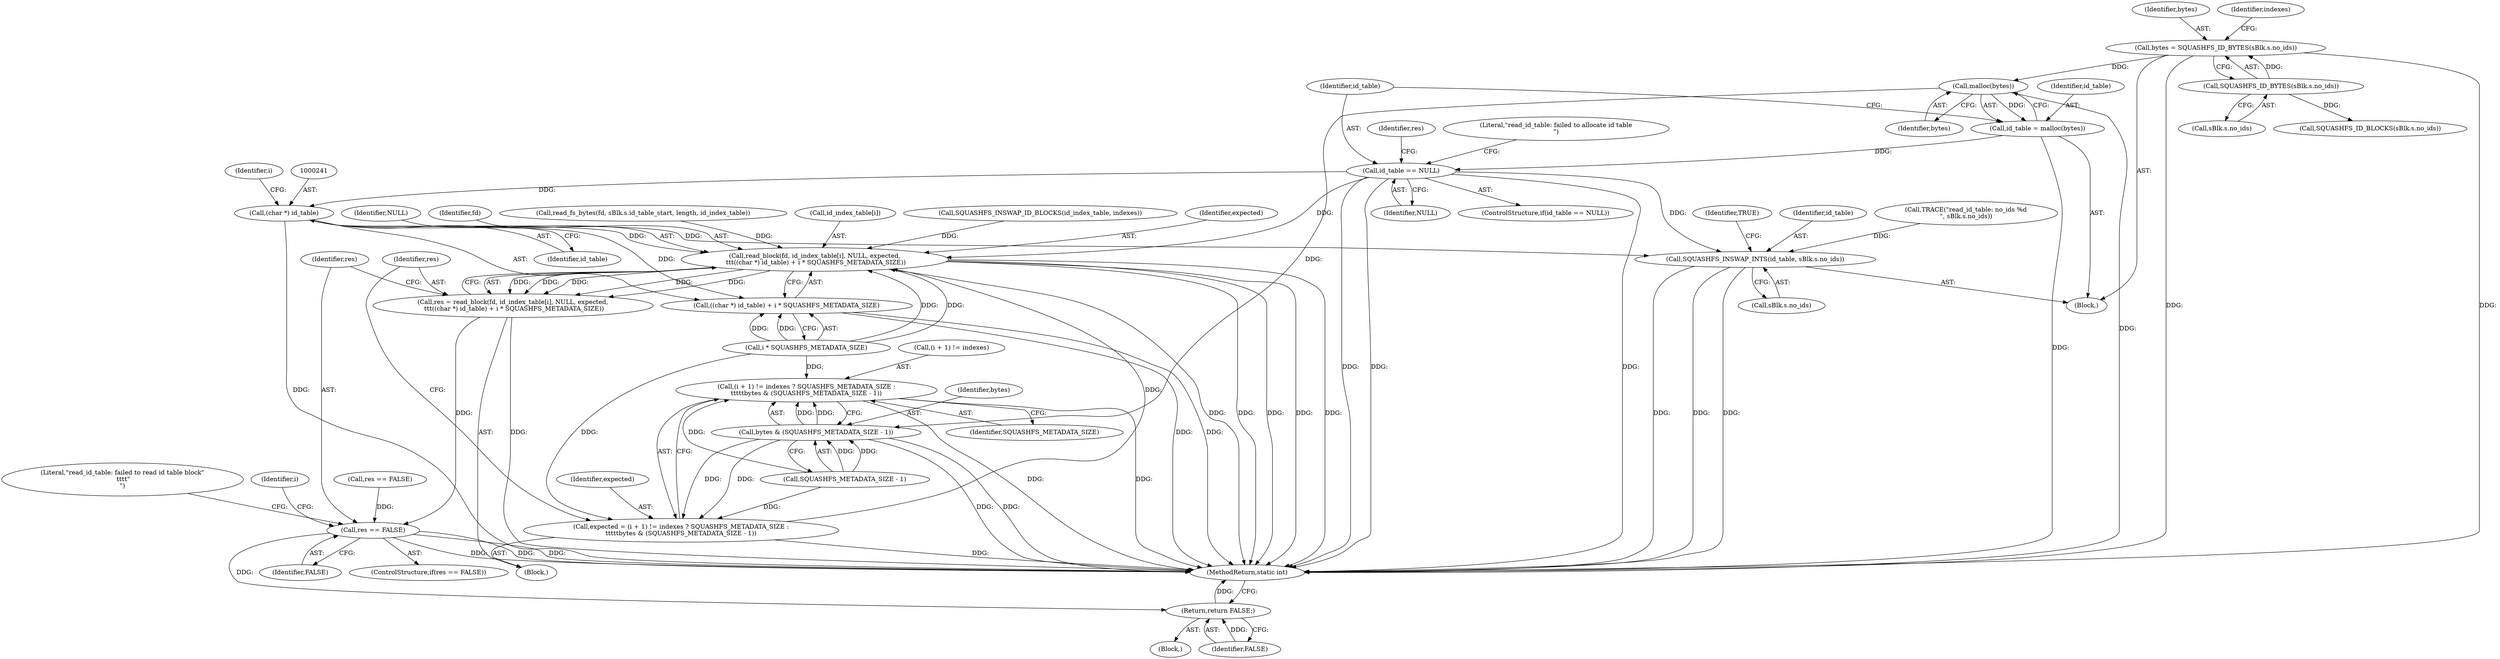 digraph "0_squashfs-tools_f95864afe8833fe3ad782d714b41378e860977b1_3@API" {
"1000165" [label="(Call,malloc(bytes))"];
"1000109" [label="(Call,bytes = SQUASHFS_ID_BYTES(sBlk.s.no_ids))"];
"1000111" [label="(Call,SQUASHFS_ID_BYTES(sBlk.s.no_ids))"];
"1000163" [label="(Call,id_table = malloc(bytes))"];
"1000168" [label="(Call,id_table == NULL)"];
"1000232" [label="(Call,read_block(fd, id_index_table[i], NULL, expected,\n \t\t\t((char *) id_table) + i * SQUASHFS_METADATA_SIZE))"];
"1000230" [label="(Call,res = read_block(fd, id_index_table[i], NULL, expected,\n \t\t\t((char *) id_table) + i * SQUASHFS_METADATA_SIZE))"];
"1000247" [label="(Call,res == FALSE)"];
"1000253" [label="(Return,return FALSE;)"];
"1000240" [label="(Call,(char *) id_table)"];
"1000239" [label="(Call,((char *) id_table) + i * SQUASHFS_METADATA_SIZE)"];
"1000255" [label="(Call,SQUASHFS_INSWAP_INTS(id_table, sBlk.s.no_ids))"];
"1000225" [label="(Call,bytes & (SQUASHFS_METADATA_SIZE - 1))"];
"1000216" [label="(Call,expected = (i + 1) != indexes ? SQUASHFS_METADATA_SIZE :\n\t\t\t\t\tbytes & (SQUASHFS_METADATA_SIZE - 1))"];
"1000218" [label="(Call,(i + 1) != indexes ? SQUASHFS_METADATA_SIZE :\n\t\t\t\t\tbytes & (SQUASHFS_METADATA_SIZE - 1))"];
"1000110" [label="(Identifier,bytes)"];
"1000230" [label="(Call,res = read_block(fd, id_index_table[i], NULL, expected,\n \t\t\t((char *) id_table) + i * SQUASHFS_METADATA_SIZE))"];
"1000233" [label="(Identifier,fd)"];
"1000225" [label="(Call,bytes & (SQUASHFS_METADATA_SIZE - 1))"];
"1000216" [label="(Call,expected = (i + 1) != indexes ? SQUASHFS_METADATA_SIZE :\n\t\t\t\t\tbytes & (SQUASHFS_METADATA_SIZE - 1))"];
"1000255" [label="(Call,SQUASHFS_INSWAP_INTS(id_table, sBlk.s.no_ids))"];
"1000239" [label="(Call,((char *) id_table) + i * SQUASHFS_METADATA_SIZE)"];
"1000178" [label="(Call,read_fs_bytes(fd, sBlk.s.id_table_start, length, id_index_table))"];
"1000231" [label="(Identifier,res)"];
"1000232" [label="(Call,read_block(fd, id_index_table[i], NULL, expected,\n \t\t\t((char *) id_table) + i * SQUASHFS_METADATA_SIZE))"];
"1000112" [label="(Call,sBlk.s.no_ids)"];
"1000177" [label="(Identifier,res)"];
"1000234" [label="(Call,id_index_table[i])"];
"1000105" [label="(Block,)"];
"1000164" [label="(Identifier,id_table)"];
"1000168" [label="(Call,id_table == NULL)"];
"1000218" [label="(Call,(i + 1) != indexes ? SQUASHFS_METADATA_SIZE :\n\t\t\t\t\tbytes & (SQUASHFS_METADATA_SIZE - 1))"];
"1000196" [label="(Call,SQUASHFS_INSWAP_ID_BLOCKS(id_index_table, indexes))"];
"1000248" [label="(Identifier,res)"];
"1000169" [label="(Identifier,id_table)"];
"1000242" [label="(Identifier,id_table)"];
"1000219" [label="(Call,(i + 1) != indexes)"];
"1000238" [label="(Identifier,expected)"];
"1000263" [label="(Identifier,TRUE)"];
"1000111" [label="(Call,SQUASHFS_ID_BYTES(sBlk.s.no_ids))"];
"1000214" [label="(Block,)"];
"1000253" [label="(Return,return FALSE;)"];
"1000188" [label="(Call,res == FALSE)"];
"1000227" [label="(Call,SQUASHFS_METADATA_SIZE - 1)"];
"1000249" [label="(Identifier,FALSE)"];
"1000119" [label="(Identifier,indexes)"];
"1000237" [label="(Identifier,NULL)"];
"1000120" [label="(Call,SQUASHFS_ID_BLOCKS(sBlk.s.no_ids))"];
"1000264" [label="(MethodReturn,static int)"];
"1000244" [label="(Identifier,i)"];
"1000256" [label="(Identifier,id_table)"];
"1000226" [label="(Identifier,bytes)"];
"1000163" [label="(Call,id_table = malloc(bytes))"];
"1000109" [label="(Call,bytes = SQUASHFS_ID_BYTES(sBlk.s.no_ids))"];
"1000252" [label="(Literal,\"read_id_table: failed to read id table block\"\n \t\t\t\t\"\n\")"];
"1000213" [label="(Identifier,i)"];
"1000217" [label="(Identifier,expected)"];
"1000224" [label="(Identifier,SQUASHFS_METADATA_SIZE)"];
"1000250" [label="(Block,)"];
"1000166" [label="(Identifier,bytes)"];
"1000246" [label="(ControlStructure,if(res == FALSE))"];
"1000152" [label="(Call,TRACE(\"read_id_table: no_ids %d\n\", sBlk.s.no_ids))"];
"1000243" [label="(Call,i * SQUASHFS_METADATA_SIZE)"];
"1000254" [label="(Identifier,FALSE)"];
"1000165" [label="(Call,malloc(bytes))"];
"1000257" [label="(Call,sBlk.s.no_ids)"];
"1000240" [label="(Call,(char *) id_table)"];
"1000170" [label="(Identifier,NULL)"];
"1000173" [label="(Literal,\"read_id_table: failed to allocate id table\n\")"];
"1000167" [label="(ControlStructure,if(id_table == NULL))"];
"1000247" [label="(Call,res == FALSE)"];
"1000165" -> "1000163"  [label="AST: "];
"1000165" -> "1000166"  [label="CFG: "];
"1000166" -> "1000165"  [label="AST: "];
"1000163" -> "1000165"  [label="CFG: "];
"1000165" -> "1000264"  [label="DDG: "];
"1000165" -> "1000163"  [label="DDG: "];
"1000109" -> "1000165"  [label="DDG: "];
"1000165" -> "1000225"  [label="DDG: "];
"1000109" -> "1000105"  [label="AST: "];
"1000109" -> "1000111"  [label="CFG: "];
"1000110" -> "1000109"  [label="AST: "];
"1000111" -> "1000109"  [label="AST: "];
"1000119" -> "1000109"  [label="CFG: "];
"1000109" -> "1000264"  [label="DDG: "];
"1000109" -> "1000264"  [label="DDG: "];
"1000111" -> "1000109"  [label="DDG: "];
"1000111" -> "1000112"  [label="CFG: "];
"1000112" -> "1000111"  [label="AST: "];
"1000111" -> "1000120"  [label="DDG: "];
"1000163" -> "1000105"  [label="AST: "];
"1000164" -> "1000163"  [label="AST: "];
"1000169" -> "1000163"  [label="CFG: "];
"1000163" -> "1000264"  [label="DDG: "];
"1000163" -> "1000168"  [label="DDG: "];
"1000168" -> "1000167"  [label="AST: "];
"1000168" -> "1000170"  [label="CFG: "];
"1000169" -> "1000168"  [label="AST: "];
"1000170" -> "1000168"  [label="AST: "];
"1000173" -> "1000168"  [label="CFG: "];
"1000177" -> "1000168"  [label="CFG: "];
"1000168" -> "1000264"  [label="DDG: "];
"1000168" -> "1000264"  [label="DDG: "];
"1000168" -> "1000264"  [label="DDG: "];
"1000168" -> "1000232"  [label="DDG: "];
"1000168" -> "1000240"  [label="DDG: "];
"1000168" -> "1000255"  [label="DDG: "];
"1000232" -> "1000230"  [label="AST: "];
"1000232" -> "1000239"  [label="CFG: "];
"1000233" -> "1000232"  [label="AST: "];
"1000234" -> "1000232"  [label="AST: "];
"1000237" -> "1000232"  [label="AST: "];
"1000238" -> "1000232"  [label="AST: "];
"1000239" -> "1000232"  [label="AST: "];
"1000230" -> "1000232"  [label="CFG: "];
"1000232" -> "1000264"  [label="DDG: "];
"1000232" -> "1000264"  [label="DDG: "];
"1000232" -> "1000264"  [label="DDG: "];
"1000232" -> "1000264"  [label="DDG: "];
"1000232" -> "1000264"  [label="DDG: "];
"1000232" -> "1000230"  [label="DDG: "];
"1000232" -> "1000230"  [label="DDG: "];
"1000232" -> "1000230"  [label="DDG: "];
"1000232" -> "1000230"  [label="DDG: "];
"1000232" -> "1000230"  [label="DDG: "];
"1000178" -> "1000232"  [label="DDG: "];
"1000196" -> "1000232"  [label="DDG: "];
"1000216" -> "1000232"  [label="DDG: "];
"1000240" -> "1000232"  [label="DDG: "];
"1000243" -> "1000232"  [label="DDG: "];
"1000243" -> "1000232"  [label="DDG: "];
"1000230" -> "1000214"  [label="AST: "];
"1000231" -> "1000230"  [label="AST: "];
"1000248" -> "1000230"  [label="CFG: "];
"1000230" -> "1000264"  [label="DDG: "];
"1000230" -> "1000247"  [label="DDG: "];
"1000247" -> "1000246"  [label="AST: "];
"1000247" -> "1000249"  [label="CFG: "];
"1000248" -> "1000247"  [label="AST: "];
"1000249" -> "1000247"  [label="AST: "];
"1000252" -> "1000247"  [label="CFG: "];
"1000213" -> "1000247"  [label="CFG: "];
"1000247" -> "1000264"  [label="DDG: "];
"1000247" -> "1000264"  [label="DDG: "];
"1000247" -> "1000264"  [label="DDG: "];
"1000188" -> "1000247"  [label="DDG: "];
"1000247" -> "1000253"  [label="DDG: "];
"1000253" -> "1000250"  [label="AST: "];
"1000253" -> "1000254"  [label="CFG: "];
"1000254" -> "1000253"  [label="AST: "];
"1000264" -> "1000253"  [label="CFG: "];
"1000253" -> "1000264"  [label="DDG: "];
"1000254" -> "1000253"  [label="DDG: "];
"1000240" -> "1000239"  [label="AST: "];
"1000240" -> "1000242"  [label="CFG: "];
"1000241" -> "1000240"  [label="AST: "];
"1000242" -> "1000240"  [label="AST: "];
"1000244" -> "1000240"  [label="CFG: "];
"1000240" -> "1000264"  [label="DDG: "];
"1000240" -> "1000239"  [label="DDG: "];
"1000240" -> "1000255"  [label="DDG: "];
"1000239" -> "1000243"  [label="CFG: "];
"1000243" -> "1000239"  [label="AST: "];
"1000239" -> "1000264"  [label="DDG: "];
"1000239" -> "1000264"  [label="DDG: "];
"1000243" -> "1000239"  [label="DDG: "];
"1000243" -> "1000239"  [label="DDG: "];
"1000255" -> "1000105"  [label="AST: "];
"1000255" -> "1000257"  [label="CFG: "];
"1000256" -> "1000255"  [label="AST: "];
"1000257" -> "1000255"  [label="AST: "];
"1000263" -> "1000255"  [label="CFG: "];
"1000255" -> "1000264"  [label="DDG: "];
"1000255" -> "1000264"  [label="DDG: "];
"1000255" -> "1000264"  [label="DDG: "];
"1000152" -> "1000255"  [label="DDG: "];
"1000225" -> "1000218"  [label="AST: "];
"1000225" -> "1000227"  [label="CFG: "];
"1000226" -> "1000225"  [label="AST: "];
"1000227" -> "1000225"  [label="AST: "];
"1000218" -> "1000225"  [label="CFG: "];
"1000225" -> "1000264"  [label="DDG: "];
"1000225" -> "1000264"  [label="DDG: "];
"1000225" -> "1000216"  [label="DDG: "];
"1000225" -> "1000216"  [label="DDG: "];
"1000225" -> "1000218"  [label="DDG: "];
"1000225" -> "1000218"  [label="DDG: "];
"1000227" -> "1000225"  [label="DDG: "];
"1000227" -> "1000225"  [label="DDG: "];
"1000216" -> "1000214"  [label="AST: "];
"1000216" -> "1000218"  [label="CFG: "];
"1000217" -> "1000216"  [label="AST: "];
"1000218" -> "1000216"  [label="AST: "];
"1000231" -> "1000216"  [label="CFG: "];
"1000216" -> "1000264"  [label="DDG: "];
"1000227" -> "1000216"  [label="DDG: "];
"1000243" -> "1000216"  [label="DDG: "];
"1000218" -> "1000224"  [label="CFG: "];
"1000219" -> "1000218"  [label="AST: "];
"1000224" -> "1000218"  [label="AST: "];
"1000218" -> "1000264"  [label="DDG: "];
"1000218" -> "1000264"  [label="DDG: "];
"1000227" -> "1000218"  [label="DDG: "];
"1000243" -> "1000218"  [label="DDG: "];
}
